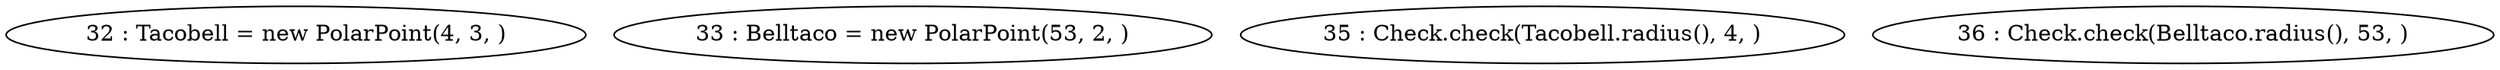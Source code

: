 digraph G {
"32 : Tacobell = new PolarPoint(4, 3, )"
"33 : Belltaco = new PolarPoint(53, 2, )"
"35 : Check.check(Tacobell.radius(), 4, )"
"36 : Check.check(Belltaco.radius(), 53, )"
}